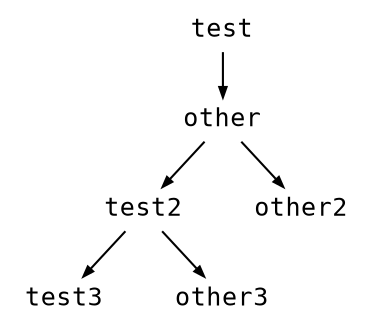 digraph astgraph {
  node [shape=none, fontsize=12, fontname="Courier", height=.1];
  ranksep=.3;
  edge [arrowsize=.5]
    node1 [label="test"]
    node2 [label="other"]
    node3 [label="test2"]
    node4 [label="other2"]
    node5 [label="test3"]
    node6 [label="other3"]
    node1 -> node2
    node2 -> node3
    node2 -> node4
    node3 -> node5
    node3 -> node6
}